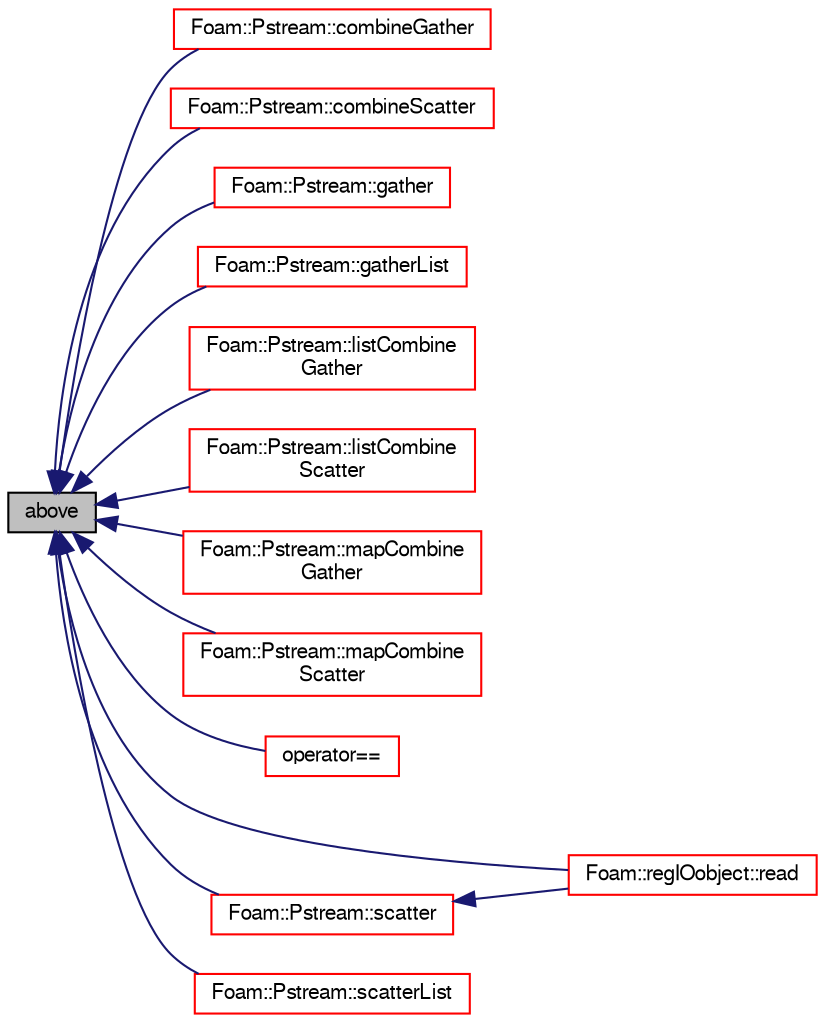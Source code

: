 digraph "above"
{
  bgcolor="transparent";
  edge [fontname="FreeSans",fontsize="10",labelfontname="FreeSans",labelfontsize="10"];
  node [fontname="FreeSans",fontsize="10",shape=record];
  rankdir="LR";
  Node53 [label="above",height=0.2,width=0.4,color="black", fillcolor="grey75", style="filled", fontcolor="black"];
  Node53 -> Node54 [dir="back",color="midnightblue",fontsize="10",style="solid",fontname="FreeSans"];
  Node54 [label="Foam::Pstream::combineGather",height=0.2,width=0.4,color="red",URL="$a26250.html#aedeba5b3a63f833796d48d904dc39b63"];
  Node53 -> Node82 [dir="back",color="midnightblue",fontsize="10",style="solid",fontname="FreeSans"];
  Node82 [label="Foam::Pstream::combineScatter",height=0.2,width=0.4,color="red",URL="$a26250.html#a2eea2c110e936c30c8f66b7326c69be5",tooltip="Scatter data. Reverse of combineGather. "];
  Node53 -> Node84 [dir="back",color="midnightblue",fontsize="10",style="solid",fontname="FreeSans"];
  Node84 [label="Foam::Pstream::gather",height=0.2,width=0.4,color="red",URL="$a26250.html#ac820bc187d8204d9063ce1f77dcf87da",tooltip="Gather data. Apply bop to combine Value. "];
  Node53 -> Node1287 [dir="back",color="midnightblue",fontsize="10",style="solid",fontname="FreeSans"];
  Node1287 [label="Foam::Pstream::gatherList",height=0.2,width=0.4,color="red",URL="$a26250.html#afbdf64fb42cd760690d51a9a321792d9",tooltip="Gather data but keep individual values separate. "];
  Node53 -> Node1317 [dir="back",color="midnightblue",fontsize="10",style="solid",fontname="FreeSans"];
  Node1317 [label="Foam::Pstream::listCombine\lGather",height=0.2,width=0.4,color="red",URL="$a26250.html#a8c0e5044dc4a942cf62b06797c3a743f"];
  Node53 -> Node1327 [dir="back",color="midnightblue",fontsize="10",style="solid",fontname="FreeSans"];
  Node1327 [label="Foam::Pstream::listCombine\lScatter",height=0.2,width=0.4,color="red",URL="$a26250.html#adfd4915b68ab7181dccb847976286e56",tooltip="Scatter data. Reverse of combineGather. "];
  Node53 -> Node1329 [dir="back",color="midnightblue",fontsize="10",style="solid",fontname="FreeSans"];
  Node1329 [label="Foam::Pstream::mapCombine\lGather",height=0.2,width=0.4,color="red",URL="$a26250.html#ab0d015456e1aebecc6f0e06668de1437"];
  Node53 -> Node1332 [dir="back",color="midnightblue",fontsize="10",style="solid",fontname="FreeSans"];
  Node1332 [label="Foam::Pstream::mapCombine\lScatter",height=0.2,width=0.4,color="red",URL="$a26250.html#a8989a48f795cff7dd8f59d00c094e484",tooltip="Scatter data. Reverse of combineGather. "];
  Node53 -> Node1334 [dir="back",color="midnightblue",fontsize="10",style="solid",fontname="FreeSans"];
  Node1334 [label="operator==",height=0.2,width=0.4,color="red",URL="$a26274.html#a403df1763ef8184d717c71ef63d837d7"];
  Node53 -> Node1339 [dir="back",color="midnightblue",fontsize="10",style="solid",fontname="FreeSans"];
  Node1339 [label="Foam::regIOobject::read",height=0.2,width=0.4,color="red",URL="$a26334.html#af816873151ddb0126e98bb2f914d8ed5",tooltip="Read object. "];
  Node53 -> Node2617 [dir="back",color="midnightblue",fontsize="10",style="solid",fontname="FreeSans"];
  Node2617 [label="Foam::Pstream::scatter",height=0.2,width=0.4,color="red",URL="$a26250.html#a00bc7d5a0b660cfa53523561af48def2",tooltip="Scatter data. Distribute without modification. Reverse of gather. "];
  Node2617 -> Node1339 [dir="back",color="midnightblue",fontsize="10",style="solid",fontname="FreeSans"];
  Node53 -> Node1336 [dir="back",color="midnightblue",fontsize="10",style="solid",fontname="FreeSans"];
  Node1336 [label="Foam::Pstream::scatterList",height=0.2,width=0.4,color="red",URL="$a26250.html#a23c38ee54f04c9d53a327db9edbdb7f0",tooltip="Scatter data. Reverse of gatherList. "];
}
